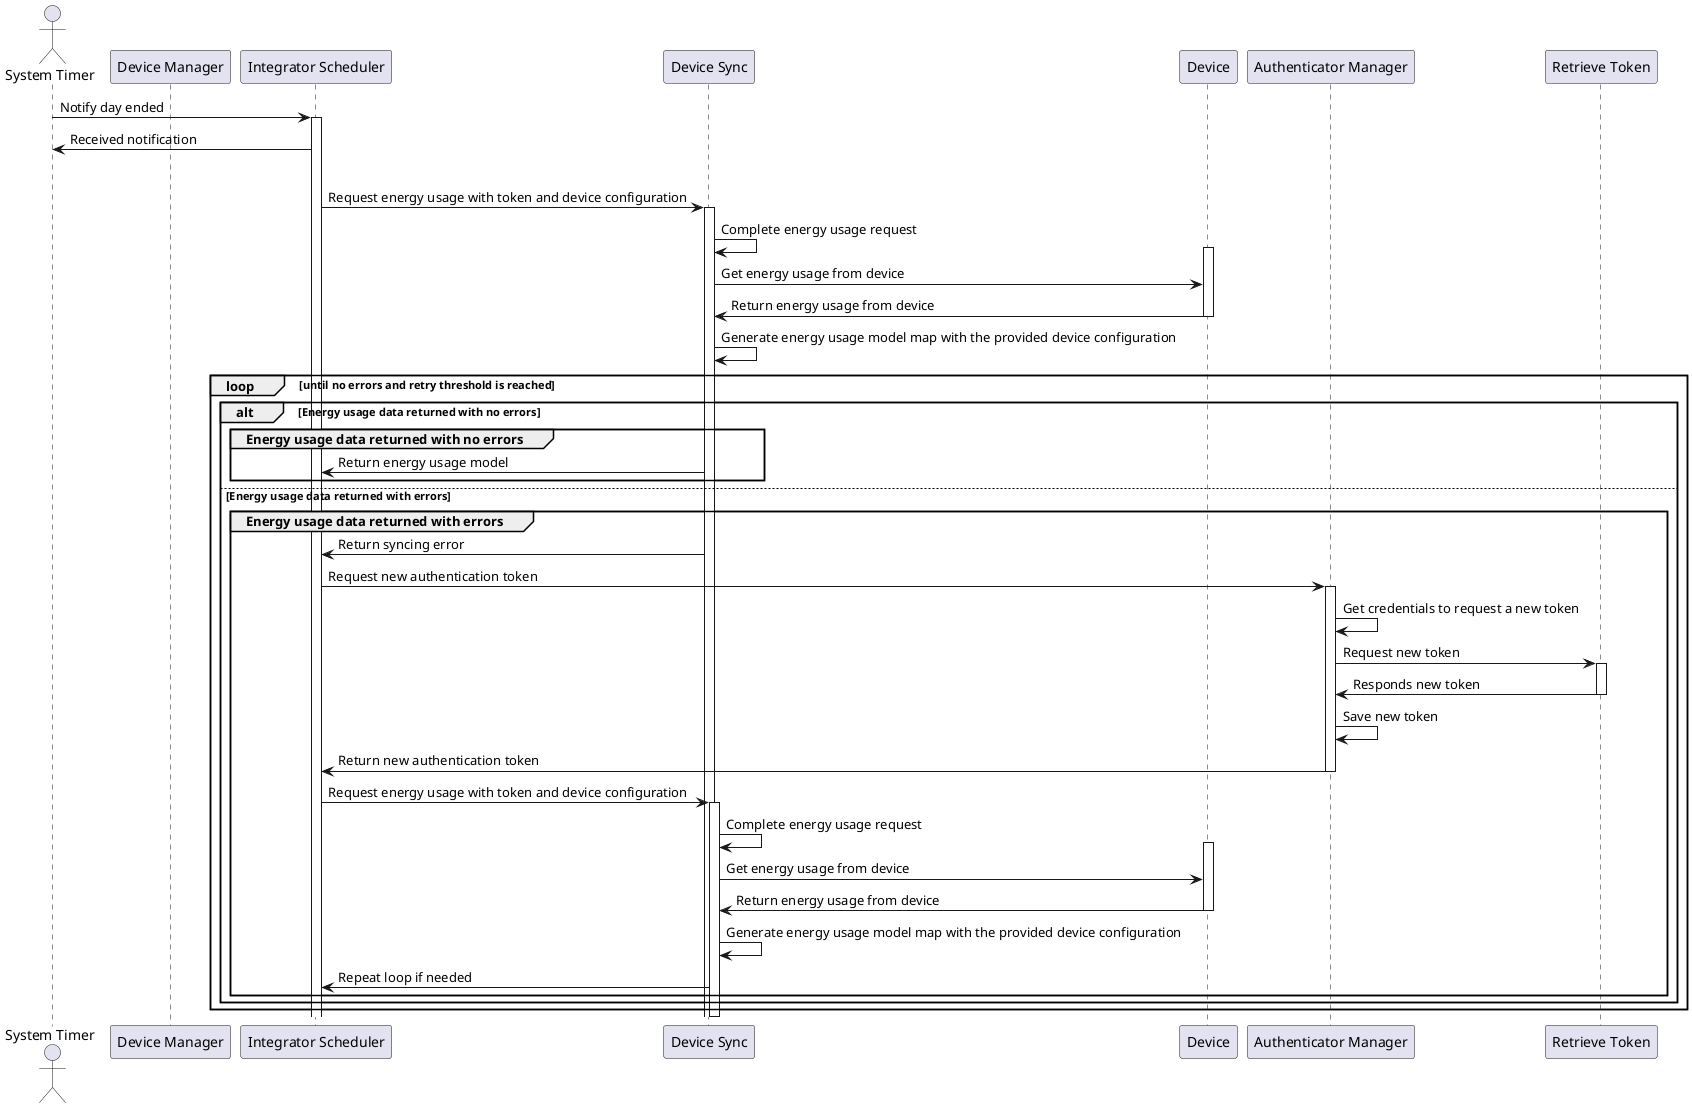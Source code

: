 @startuml
actor "System Timer" as Timer
participant "Device Manager" as DM
participant "Integrator Scheduler" as IS
participant "Device Sync" as DS
participant "Device" as D
participant "Authenticator Manager" as AM
participant "Retrieve Token" as RT

Timer -> IS: Notify day ended
activate IS
IS -> Timer: Received notification

group "Request energy usage to Device Sync"
    IS -> DS: Request energy usage with token and device configuration
    activate DS
    DS -> DS: Complete energy usage request
    activate D
    DS -> D: Get energy usage from device
    D -> DS: Return energy usage from device
    deactivate D
    DS -> DS: Generate energy usage model map with the provided device configuration

loop until no errors and retry threshold is reached
alt Energy usage data returned with no errors
    group Energy usage data returned with no errors
        DS -> IS: Return energy usage model
    end

else Energy usage data returned with errors
     group Energy usage data returned with errors
        DS -> IS: Return syncing error
        IS -> AM: Request new authentication token
        activate AM
        AM -> AM: Get credentials to request a new token
        AM -> RT: Request new token
        activate RT
        RT -> AM: Responds new token
        deactivate RT
        AM -> AM: Save new token
        AM -> IS: Return new authentication token
        deactivate AM
        IS -> DS: Request energy usage with token and device configuration
        activate DS
        DS -> DS: Complete energy usage request
        activate D
        DS -> D: Get energy usage from device
        D -> DS: Return energy usage from device
        deactivate D
        DS -> DS: Generate energy usage model map with the provided device configuration
        DS -> IS: Repeat loop if needed
     end
end

end loop

deactivate DS
@enduml